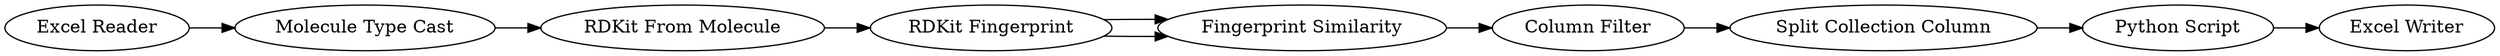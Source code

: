 digraph {
	1 [label="Excel Reader"]
	2 [label="Molecule Type Cast"]
	3 [label="RDKit From Molecule"]
	4 [label="RDKit Fingerprint"]
	6 [label="Fingerprint Similarity"]
	7 [label="Column Filter"]
	8 [label="Split Collection Column"]
	9 [label="Python Script"]
	10 [label="Excel Writer"]
	1 -> 2
	2 -> 3
	3 -> 4
	4 -> 6
	4 -> 6
	6 -> 7
	7 -> 8
	8 -> 9
	9 -> 10
	rankdir=LR
}
